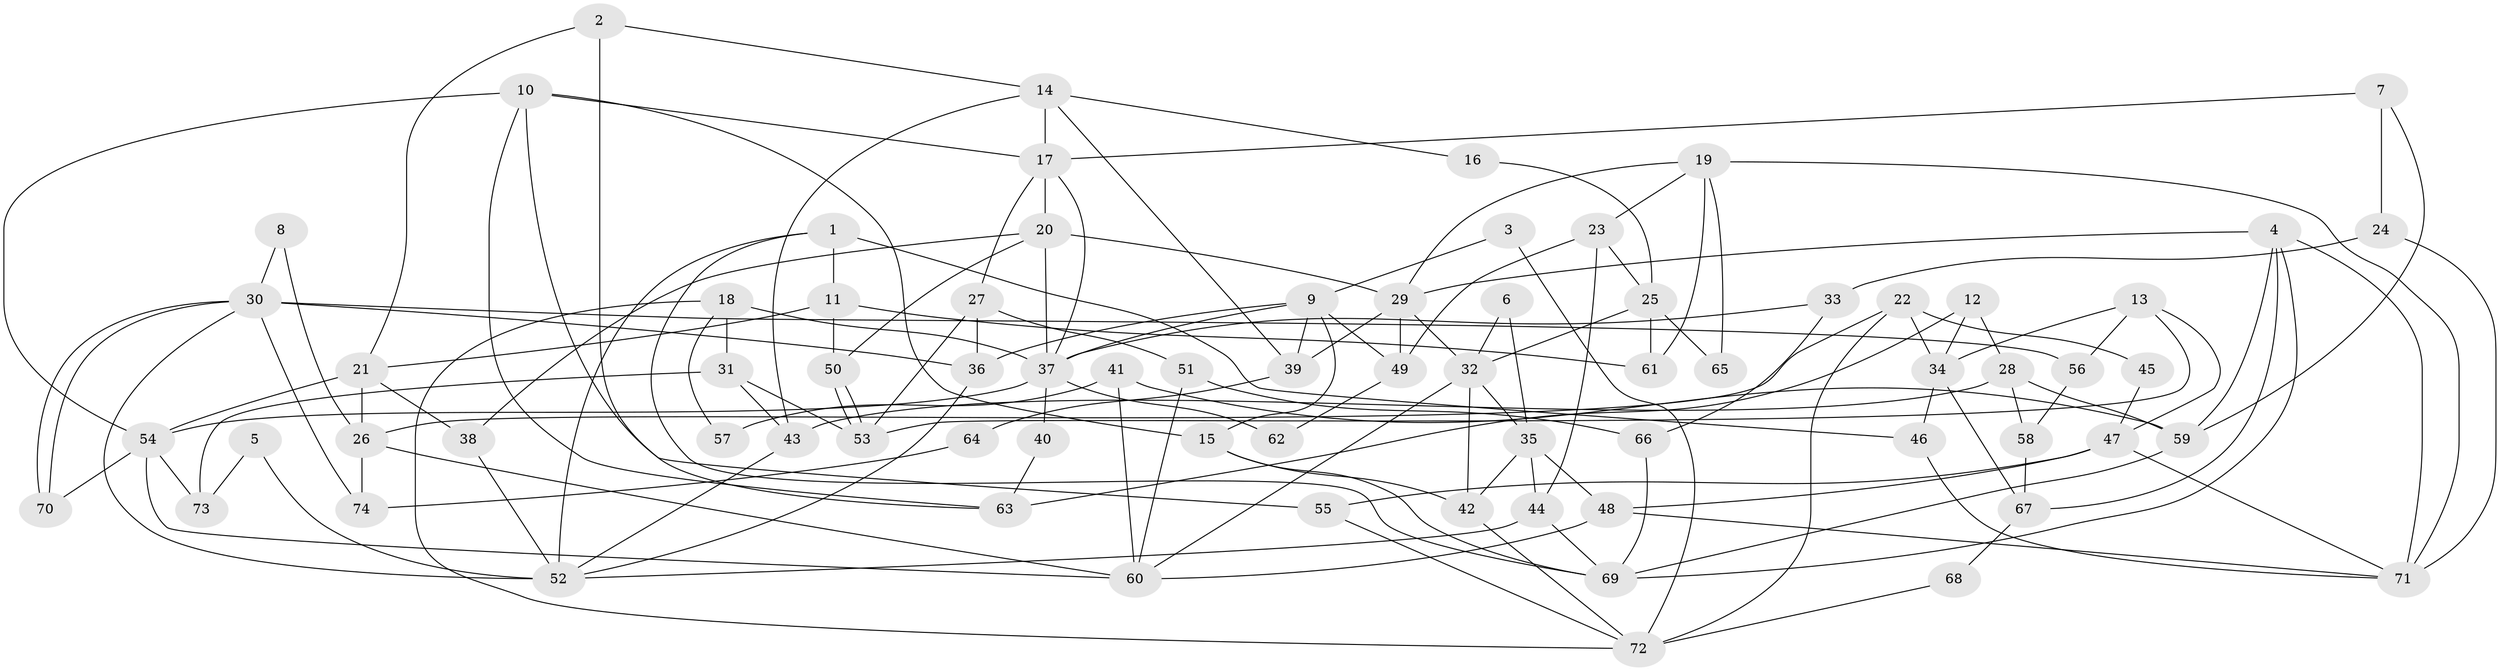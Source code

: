 // Generated by graph-tools (version 1.1) at 2025/02/03/09/25 03:02:09]
// undirected, 74 vertices, 148 edges
graph export_dot {
graph [start="1"]
  node [color=gray90,style=filled];
  1;
  2;
  3;
  4;
  5;
  6;
  7;
  8;
  9;
  10;
  11;
  12;
  13;
  14;
  15;
  16;
  17;
  18;
  19;
  20;
  21;
  22;
  23;
  24;
  25;
  26;
  27;
  28;
  29;
  30;
  31;
  32;
  33;
  34;
  35;
  36;
  37;
  38;
  39;
  40;
  41;
  42;
  43;
  44;
  45;
  46;
  47;
  48;
  49;
  50;
  51;
  52;
  53;
  54;
  55;
  56;
  57;
  58;
  59;
  60;
  61;
  62;
  63;
  64;
  65;
  66;
  67;
  68;
  69;
  70;
  71;
  72;
  73;
  74;
  1 -- 52;
  1 -- 69;
  1 -- 11;
  1 -- 46;
  2 -- 14;
  2 -- 21;
  2 -- 63;
  3 -- 72;
  3 -- 9;
  4 -- 59;
  4 -- 69;
  4 -- 29;
  4 -- 67;
  4 -- 71;
  5 -- 52;
  5 -- 73;
  6 -- 35;
  6 -- 32;
  7 -- 17;
  7 -- 59;
  7 -- 24;
  8 -- 26;
  8 -- 30;
  9 -- 37;
  9 -- 49;
  9 -- 15;
  9 -- 36;
  9 -- 39;
  10 -- 54;
  10 -- 15;
  10 -- 17;
  10 -- 55;
  10 -- 63;
  11 -- 61;
  11 -- 21;
  11 -- 50;
  12 -- 63;
  12 -- 34;
  12 -- 28;
  13 -- 34;
  13 -- 53;
  13 -- 47;
  13 -- 56;
  14 -- 39;
  14 -- 17;
  14 -- 16;
  14 -- 43;
  15 -- 69;
  15 -- 42;
  16 -- 25;
  17 -- 20;
  17 -- 27;
  17 -- 37;
  18 -- 37;
  18 -- 72;
  18 -- 31;
  18 -- 57;
  19 -- 71;
  19 -- 29;
  19 -- 23;
  19 -- 61;
  19 -- 65;
  20 -- 50;
  20 -- 38;
  20 -- 29;
  20 -- 37;
  21 -- 54;
  21 -- 26;
  21 -- 38;
  22 -- 72;
  22 -- 34;
  22 -- 26;
  22 -- 45;
  23 -- 44;
  23 -- 25;
  23 -- 49;
  24 -- 71;
  24 -- 33;
  25 -- 32;
  25 -- 61;
  25 -- 65;
  26 -- 60;
  26 -- 74;
  27 -- 36;
  27 -- 51;
  27 -- 53;
  28 -- 43;
  28 -- 58;
  28 -- 59;
  29 -- 32;
  29 -- 39;
  29 -- 49;
  30 -- 52;
  30 -- 70;
  30 -- 70;
  30 -- 36;
  30 -- 56;
  30 -- 74;
  31 -- 53;
  31 -- 43;
  31 -- 73;
  32 -- 42;
  32 -- 35;
  32 -- 60;
  33 -- 37;
  33 -- 66;
  34 -- 67;
  34 -- 46;
  35 -- 48;
  35 -- 42;
  35 -- 44;
  36 -- 52;
  37 -- 40;
  37 -- 54;
  37 -- 62;
  38 -- 52;
  39 -- 64;
  40 -- 63;
  41 -- 59;
  41 -- 60;
  41 -- 57;
  42 -- 72;
  43 -- 52;
  44 -- 52;
  44 -- 69;
  45 -- 47;
  46 -- 71;
  47 -- 48;
  47 -- 55;
  47 -- 71;
  48 -- 60;
  48 -- 71;
  49 -- 62;
  50 -- 53;
  50 -- 53;
  51 -- 60;
  51 -- 66;
  54 -- 60;
  54 -- 70;
  54 -- 73;
  55 -- 72;
  56 -- 58;
  58 -- 67;
  59 -- 69;
  64 -- 74;
  66 -- 69;
  67 -- 68;
  68 -- 72;
}
